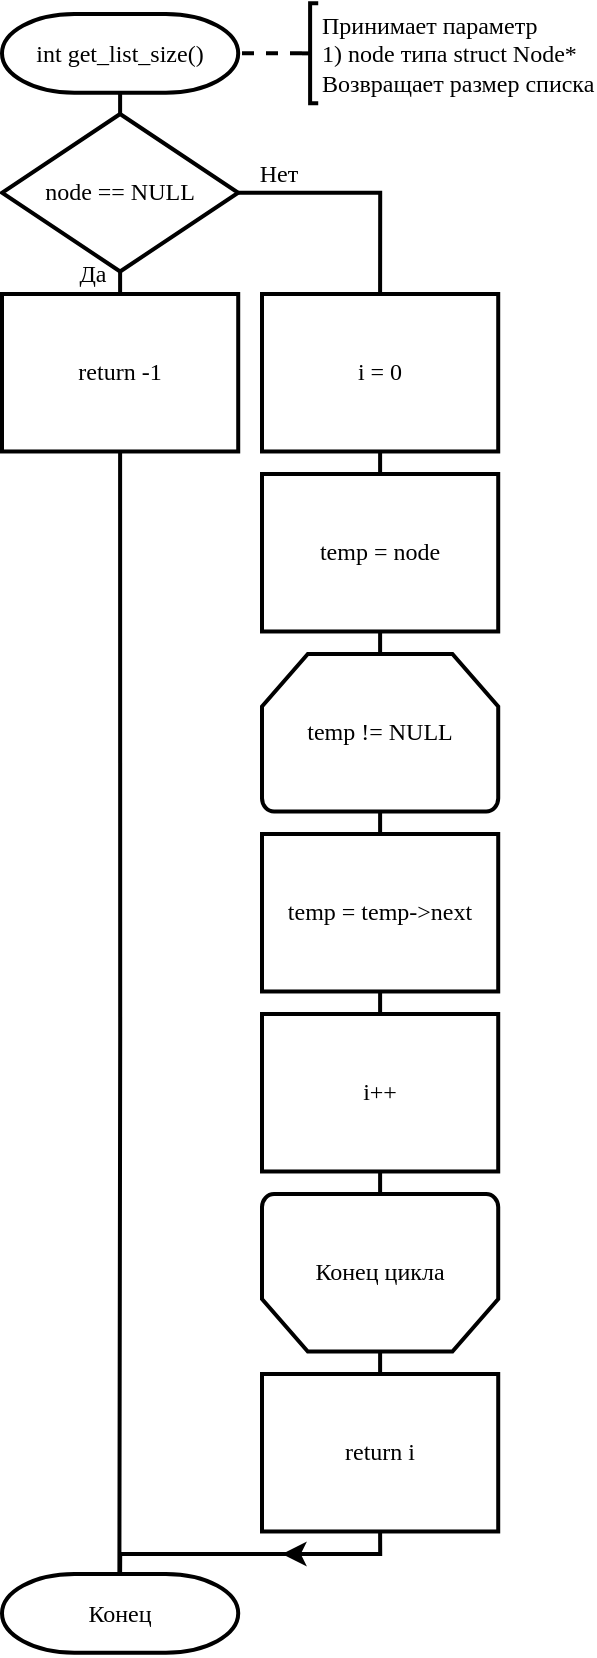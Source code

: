 <mxfile version="13.0.3" type="device"><diagram id="342PyUUuN3wk-U6d8TZn" name="Page-1"><mxGraphModel dx="723" dy="433" grid="1" gridSize="10" guides="1" tooltips="1" connect="1" arrows="1" fold="1" page="1" pageScale="1" pageWidth="827" pageHeight="1169" math="0" shadow="0"><root><mxCell id="0"/><mxCell id="1" parent="0"/><mxCell id="VICI6hivsVFAANW4sN2N-13" style="edgeStyle=orthogonalEdgeStyle;rounded=0;orthogonalLoop=1;jettySize=auto;html=1;exitX=0.5;exitY=1;exitDx=0;exitDy=0;exitPerimeter=0;entryX=0.5;entryY=0;entryDx=0;entryDy=0;entryPerimeter=0;endArrow=none;endFill=0;strokeWidth=2;fontFamily=Times New Roman;" edge="1" parent="1" source="VICI6hivsVFAANW4sN2N-1" target="VICI6hivsVFAANW4sN2N-2"><mxGeometry relative="1" as="geometry"/></mxCell><mxCell id="VICI6hivsVFAANW4sN2N-1" value="int get_list_size()" style="strokeWidth=2;html=1;shape=mxgraph.flowchart.terminator;whiteSpace=wrap;fontFamily=Times New Roman;" vertex="1" parent="1"><mxGeometry x="40" y="40" width="118.11" height="39.37" as="geometry"/></mxCell><mxCell id="VICI6hivsVFAANW4sN2N-14" style="edgeStyle=orthogonalEdgeStyle;rounded=0;orthogonalLoop=1;jettySize=auto;html=1;exitX=0.5;exitY=1;exitDx=0;exitDy=0;exitPerimeter=0;entryX=0.5;entryY=0;entryDx=0;entryDy=0;endArrow=none;endFill=0;strokeWidth=2;fontFamily=Times New Roman;" edge="1" parent="1" source="VICI6hivsVFAANW4sN2N-2" target="VICI6hivsVFAANW4sN2N-3"><mxGeometry relative="1" as="geometry"/></mxCell><mxCell id="VICI6hivsVFAANW4sN2N-15" style="edgeStyle=orthogonalEdgeStyle;rounded=0;orthogonalLoop=1;jettySize=auto;html=1;exitX=1;exitY=0.5;exitDx=0;exitDy=0;exitPerimeter=0;entryX=0.5;entryY=0;entryDx=0;entryDy=0;endArrow=none;endFill=0;strokeWidth=2;fontFamily=Times New Roman;" edge="1" parent="1" source="VICI6hivsVFAANW4sN2N-2" target="VICI6hivsVFAANW4sN2N-4"><mxGeometry relative="1" as="geometry"/></mxCell><mxCell id="VICI6hivsVFAANW4sN2N-2" value="node == NULL" style="strokeWidth=2;html=1;shape=mxgraph.flowchart.decision;whiteSpace=wrap;fontFamily=Times New Roman;" vertex="1" parent="1"><mxGeometry x="40" y="90" width="118.11" height="78.74" as="geometry"/></mxCell><mxCell id="VICI6hivsVFAANW4sN2N-23" style="edgeStyle=orthogonalEdgeStyle;rounded=0;orthogonalLoop=1;jettySize=auto;html=1;exitX=0.5;exitY=1;exitDx=0;exitDy=0;endArrow=none;endFill=0;strokeWidth=2;fontFamily=Times New Roman;" edge="1" parent="1" source="VICI6hivsVFAANW4sN2N-3"><mxGeometry relative="1" as="geometry"><mxPoint x="98.667" y="840" as="targetPoint"/></mxGeometry></mxCell><mxCell id="VICI6hivsVFAANW4sN2N-3" value="return -1" style="rounded=0;whiteSpace=wrap;html=1;absoluteArcSize=1;arcSize=14;strokeWidth=2;fontFamily=Times New Roman;" vertex="1" parent="1"><mxGeometry x="40" y="180" width="118.11" height="78.74" as="geometry"/></mxCell><mxCell id="VICI6hivsVFAANW4sN2N-16" style="edgeStyle=orthogonalEdgeStyle;rounded=0;orthogonalLoop=1;jettySize=auto;html=1;exitX=0.5;exitY=1;exitDx=0;exitDy=0;entryX=0.5;entryY=0;entryDx=0;entryDy=0;endArrow=none;endFill=0;strokeWidth=2;fontFamily=Times New Roman;" edge="1" parent="1" source="VICI6hivsVFAANW4sN2N-4" target="VICI6hivsVFAANW4sN2N-5"><mxGeometry relative="1" as="geometry"/></mxCell><mxCell id="VICI6hivsVFAANW4sN2N-4" value="i = 0" style="rounded=0;whiteSpace=wrap;html=1;absoluteArcSize=1;arcSize=14;strokeWidth=2;fontFamily=Times New Roman;" vertex="1" parent="1"><mxGeometry x="170" y="180" width="118.11" height="78.74" as="geometry"/></mxCell><mxCell id="VICI6hivsVFAANW4sN2N-17" style="edgeStyle=orthogonalEdgeStyle;rounded=0;orthogonalLoop=1;jettySize=auto;html=1;exitX=0.5;exitY=1;exitDx=0;exitDy=0;entryX=0.5;entryY=0;entryDx=0;entryDy=0;entryPerimeter=0;endArrow=none;endFill=0;strokeWidth=2;fontFamily=Times New Roman;" edge="1" parent="1" source="VICI6hivsVFAANW4sN2N-5" target="VICI6hivsVFAANW4sN2N-6"><mxGeometry relative="1" as="geometry"/></mxCell><mxCell id="VICI6hivsVFAANW4sN2N-5" value="temp = node" style="rounded=0;whiteSpace=wrap;html=1;absoluteArcSize=1;arcSize=14;strokeWidth=2;fontFamily=Times New Roman;" vertex="1" parent="1"><mxGeometry x="170" y="270" width="118.11" height="78.74" as="geometry"/></mxCell><mxCell id="VICI6hivsVFAANW4sN2N-18" style="edgeStyle=orthogonalEdgeStyle;rounded=0;orthogonalLoop=1;jettySize=auto;html=1;exitX=0.5;exitY=1;exitDx=0;exitDy=0;exitPerimeter=0;entryX=0.5;entryY=0;entryDx=0;entryDy=0;endArrow=none;endFill=0;strokeWidth=2;fontFamily=Times New Roman;" edge="1" parent="1" source="VICI6hivsVFAANW4sN2N-6" target="VICI6hivsVFAANW4sN2N-7"><mxGeometry relative="1" as="geometry"/></mxCell><mxCell id="VICI6hivsVFAANW4sN2N-6" value="temp != NULL" style="strokeWidth=2;html=1;shape=mxgraph.flowchart.loop_limit;whiteSpace=wrap;fontFamily=Times New Roman;" vertex="1" parent="1"><mxGeometry x="170" y="360" width="118.11" height="78.74" as="geometry"/></mxCell><mxCell id="VICI6hivsVFAANW4sN2N-19" style="edgeStyle=orthogonalEdgeStyle;rounded=0;orthogonalLoop=1;jettySize=auto;html=1;exitX=0.5;exitY=1;exitDx=0;exitDy=0;entryX=0.5;entryY=0;entryDx=0;entryDy=0;endArrow=none;endFill=0;strokeWidth=2;fontFamily=Times New Roman;" edge="1" parent="1" source="VICI6hivsVFAANW4sN2N-7" target="VICI6hivsVFAANW4sN2N-8"><mxGeometry relative="1" as="geometry"/></mxCell><mxCell id="VICI6hivsVFAANW4sN2N-7" value="temp = temp-&amp;gt;next" style="rounded=0;whiteSpace=wrap;html=1;absoluteArcSize=1;arcSize=14;strokeWidth=2;fontFamily=Times New Roman;" vertex="1" parent="1"><mxGeometry x="170" y="450" width="118.11" height="78.74" as="geometry"/></mxCell><mxCell id="VICI6hivsVFAANW4sN2N-20" style="edgeStyle=orthogonalEdgeStyle;rounded=0;orthogonalLoop=1;jettySize=auto;html=1;exitX=0.5;exitY=1;exitDx=0;exitDy=0;entryX=0.5;entryY=1;entryDx=0;entryDy=0;entryPerimeter=0;endArrow=none;endFill=0;strokeWidth=2;fontFamily=Times New Roman;" edge="1" parent="1" source="VICI6hivsVFAANW4sN2N-8" target="VICI6hivsVFAANW4sN2N-9"><mxGeometry relative="1" as="geometry"/></mxCell><mxCell id="VICI6hivsVFAANW4sN2N-8" value="i++" style="rounded=0;whiteSpace=wrap;html=1;absoluteArcSize=1;arcSize=14;strokeWidth=2;fontFamily=Times New Roman;" vertex="1" parent="1"><mxGeometry x="170" y="540" width="118.11" height="78.74" as="geometry"/></mxCell><mxCell id="VICI6hivsVFAANW4sN2N-21" style="edgeStyle=orthogonalEdgeStyle;rounded=0;orthogonalLoop=1;jettySize=auto;html=1;exitX=0.5;exitY=0;exitDx=0;exitDy=0;exitPerimeter=0;entryX=0.5;entryY=0;entryDx=0;entryDy=0;endArrow=none;endFill=0;strokeWidth=2;fontFamily=Times New Roman;" edge="1" parent="1" source="VICI6hivsVFAANW4sN2N-9" target="VICI6hivsVFAANW4sN2N-10"><mxGeometry relative="1" as="geometry"/></mxCell><mxCell id="VICI6hivsVFAANW4sN2N-9" value="Конец цикла" style="strokeWidth=2;html=1;shape=mxgraph.flowchart.loop_limit;whiteSpace=wrap;fontFamily=Times New Roman;flipV=1;" vertex="1" parent="1"><mxGeometry x="170" y="630" width="118.11" height="78.74" as="geometry"/></mxCell><mxCell id="VICI6hivsVFAANW4sN2N-22" style="edgeStyle=orthogonalEdgeStyle;rounded=0;orthogonalLoop=1;jettySize=auto;html=1;exitX=0.5;exitY=1;exitDx=0;exitDy=0;entryX=0.5;entryY=0;entryDx=0;entryDy=0;entryPerimeter=0;endArrow=none;endFill=0;strokeWidth=2;fontFamily=Times New Roman;" edge="1" parent="1" source="VICI6hivsVFAANW4sN2N-10" target="VICI6hivsVFAANW4sN2N-11"><mxGeometry relative="1" as="geometry"><Array as="points"><mxPoint x="229" y="810"/><mxPoint x="99" y="810"/></Array></mxGeometry></mxCell><mxCell id="VICI6hivsVFAANW4sN2N-10" value="return i" style="rounded=0;whiteSpace=wrap;html=1;absoluteArcSize=1;arcSize=14;strokeWidth=2;fontFamily=Times New Roman;" vertex="1" parent="1"><mxGeometry x="170" y="720" width="118.11" height="78.74" as="geometry"/></mxCell><mxCell id="VICI6hivsVFAANW4sN2N-11" value="Конец" style="strokeWidth=2;html=1;shape=mxgraph.flowchart.terminator;whiteSpace=wrap;fontFamily=Times New Roman;" vertex="1" parent="1"><mxGeometry x="40" y="820" width="118.11" height="39.37" as="geometry"/></mxCell><mxCell id="VICI6hivsVFAANW4sN2N-25" style="edgeStyle=orthogonalEdgeStyle;rounded=0;orthogonalLoop=1;jettySize=auto;html=1;exitX=0;exitY=0.5;exitDx=0;exitDy=0;exitPerimeter=0;entryX=1;entryY=0.5;entryDx=0;entryDy=0;entryPerimeter=0;endArrow=none;endFill=0;strokeWidth=2;dashed=1;fontFamily=Times New Roman;" edge="1" parent="1" source="VICI6hivsVFAANW4sN2N-24" target="VICI6hivsVFAANW4sN2N-1"><mxGeometry relative="1" as="geometry"/></mxCell><mxCell id="VICI6hivsVFAANW4sN2N-24" value="Принимает параметр&lt;br&gt;1) node типа struct Node*&lt;br&gt;Возвращает размер списка" style="strokeWidth=2;html=1;shape=mxgraph.flowchart.annotation_2;align=left;labelPosition=right;pointerEvents=1;fontFamily=Times New Roman;" vertex="1" parent="1"><mxGeometry x="190" y="34.68" width="8.11" height="50" as="geometry"/></mxCell><mxCell id="VICI6hivsVFAANW4sN2N-26" value="" style="endArrow=classic;html=1;dashed=1;strokeWidth=2;fontFamily=Times New Roman;" edge="1" parent="1"><mxGeometry width="50" height="50" relative="1" as="geometry"><mxPoint x="220" y="810" as="sourcePoint"/><mxPoint x="180" y="810" as="targetPoint"/></mxGeometry></mxCell><mxCell id="VICI6hivsVFAANW4sN2N-27" value="Да" style="text;html=1;align=center;verticalAlign=middle;resizable=0;points=[];autosize=1;fontFamily=Times New Roman;" vertex="1" parent="1"><mxGeometry x="70" y="160" width="30" height="20" as="geometry"/></mxCell><mxCell id="VICI6hivsVFAANW4sN2N-28" value="Нет" style="text;html=1;align=center;verticalAlign=middle;resizable=0;points=[];autosize=1;fontFamily=Times New Roman;" vertex="1" parent="1"><mxGeometry x="163.11" y="110" width="30" height="20" as="geometry"/></mxCell></root></mxGraphModel></diagram></mxfile>
